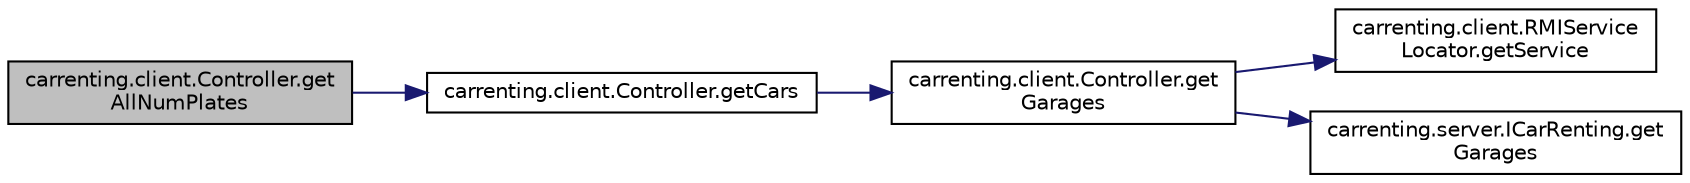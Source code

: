 digraph "carrenting.client.Controller.getAllNumPlates"
{
 // LATEX_PDF_SIZE
  edge [fontname="Helvetica",fontsize="10",labelfontname="Helvetica",labelfontsize="10"];
  node [fontname="Helvetica",fontsize="10",shape=record];
  rankdir="LR";
  Node89 [label="carrenting.client.Controller.get\lAllNumPlates",height=0.2,width=0.4,color="black", fillcolor="grey75", style="filled", fontcolor="black",tooltip=" "];
  Node89 -> Node90 [color="midnightblue",fontsize="10",style="solid",fontname="Helvetica"];
  Node90 [label="carrenting.client.Controller.getCars",height=0.2,width=0.4,color="black", fillcolor="white", style="filled",URL="$classcarrenting_1_1client_1_1_controller.html#aa23affda674a59f25639c522800b35d1",tooltip=" "];
  Node90 -> Node91 [color="midnightblue",fontsize="10",style="solid",fontname="Helvetica"];
  Node91 [label="carrenting.client.Controller.get\lGarages",height=0.2,width=0.4,color="black", fillcolor="white", style="filled",URL="$classcarrenting_1_1client_1_1_controller.html#a38355c55fd14b445cbc7e420a5c36fa7",tooltip=" "];
  Node91 -> Node92 [color="midnightblue",fontsize="10",style="solid",fontname="Helvetica"];
  Node92 [label="carrenting.client.RMIService\lLocator.getService",height=0.2,width=0.4,color="black", fillcolor="white", style="filled",URL="$classcarrenting_1_1client_1_1_r_m_i_service_locator.html#a0ac0c6fa2786c97632c927749a53237c",tooltip=" "];
  Node91 -> Node93 [color="midnightblue",fontsize="10",style="solid",fontname="Helvetica"];
  Node93 [label="carrenting.server.ICarRenting.get\lGarages",height=0.2,width=0.4,color="black", fillcolor="white", style="filled",URL="$interfacecarrenting_1_1server_1_1_i_car_renting.html#a3192598ccc120a739ca168df03c23681",tooltip=" "];
}
